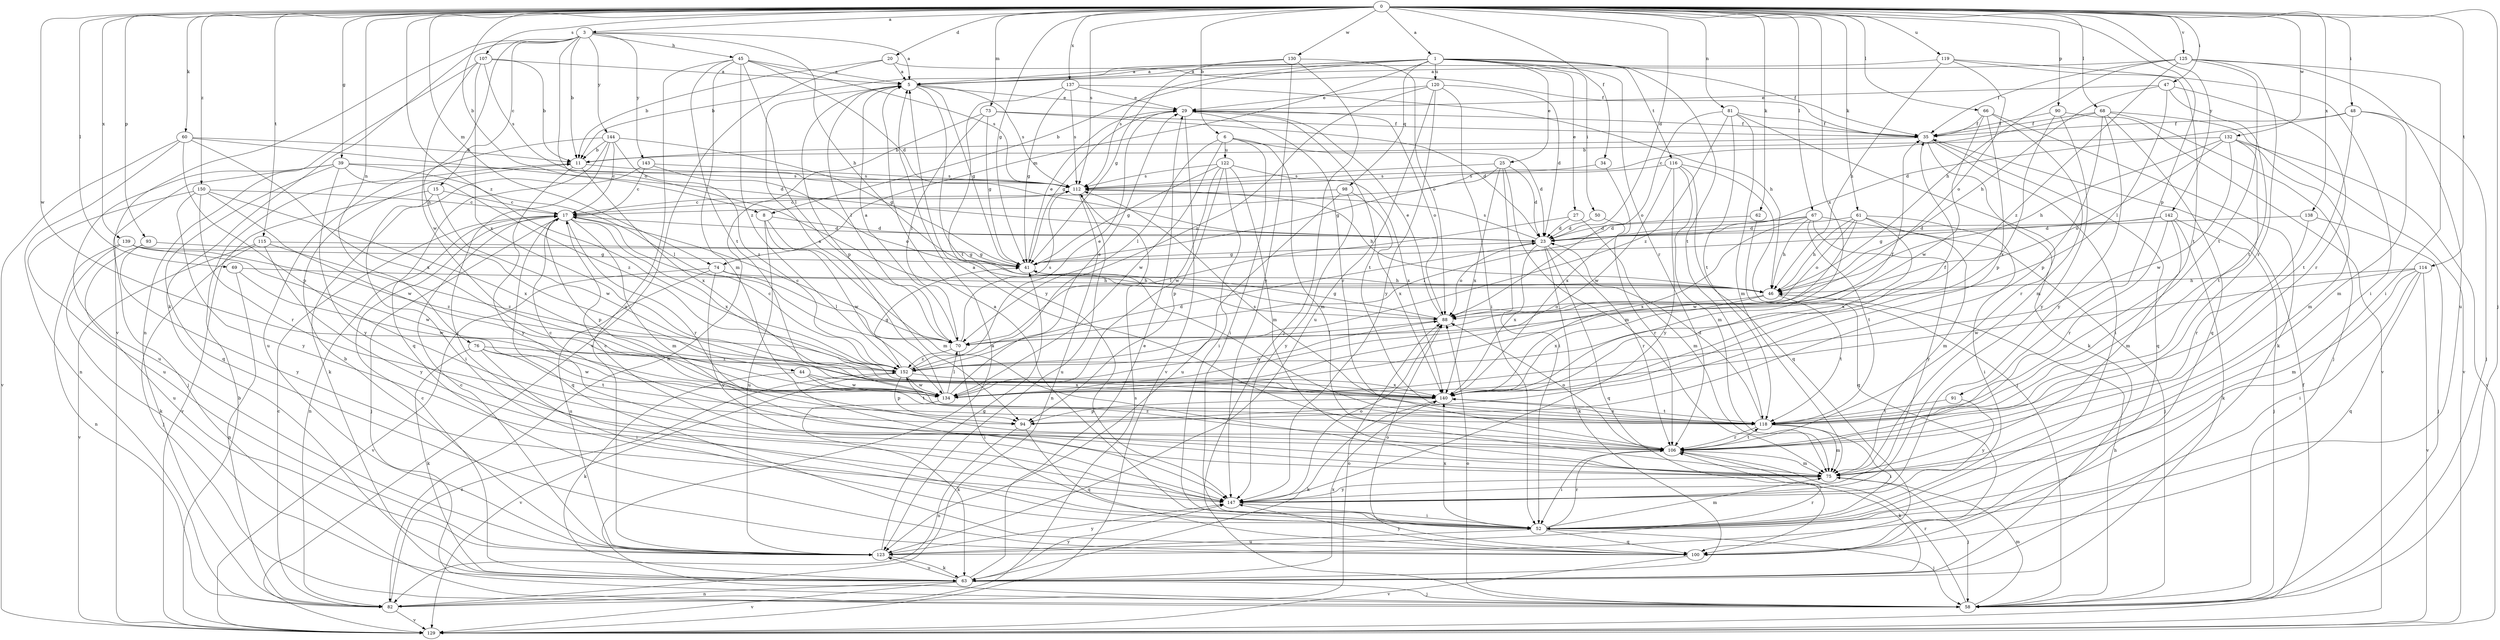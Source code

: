 strict digraph  {
0;
1;
3;
5;
6;
8;
11;
15;
17;
20;
23;
25;
27;
29;
34;
35;
39;
41;
44;
45;
46;
47;
48;
50;
52;
58;
60;
61;
62;
63;
66;
67;
68;
69;
70;
73;
74;
75;
76;
81;
82;
88;
90;
91;
93;
94;
98;
100;
106;
107;
112;
114;
115;
116;
118;
119;
120;
122;
123;
125;
129;
130;
132;
134;
137;
138;
139;
140;
142;
143;
144;
147;
150;
152;
0 -> 1  [label=a];
0 -> 3  [label=a];
0 -> 6  [label=b];
0 -> 8  [label=b];
0 -> 20  [label=d];
0 -> 23  [label=d];
0 -> 34  [label=f];
0 -> 39  [label=g];
0 -> 41  [label=g];
0 -> 47  [label=i];
0 -> 48  [label=i];
0 -> 58  [label=j];
0 -> 60  [label=k];
0 -> 61  [label=k];
0 -> 62  [label=k];
0 -> 66  [label=l];
0 -> 67  [label=l];
0 -> 68  [label=l];
0 -> 69  [label=l];
0 -> 73  [label=m];
0 -> 74  [label=m];
0 -> 76  [label=n];
0 -> 81  [label=n];
0 -> 90  [label=p];
0 -> 91  [label=p];
0 -> 93  [label=p];
0 -> 107  [label=s];
0 -> 112  [label=s];
0 -> 114  [label=t];
0 -> 115  [label=t];
0 -> 119  [label=u];
0 -> 125  [label=v];
0 -> 130  [label=w];
0 -> 132  [label=w];
0 -> 134  [label=w];
0 -> 137  [label=x];
0 -> 138  [label=x];
0 -> 139  [label=x];
0 -> 140  [label=x];
0 -> 142  [label=y];
0 -> 150  [label=z];
0 -> 152  [label=z];
1 -> 5  [label=a];
1 -> 8  [label=b];
1 -> 11  [label=b];
1 -> 25  [label=e];
1 -> 27  [label=e];
1 -> 35  [label=f];
1 -> 50  [label=i];
1 -> 74  [label=m];
1 -> 98  [label=q];
1 -> 106  [label=r];
1 -> 112  [label=s];
1 -> 116  [label=t];
1 -> 118  [label=t];
1 -> 120  [label=u];
3 -> 5  [label=a];
3 -> 11  [label=b];
3 -> 15  [label=c];
3 -> 44  [label=h];
3 -> 45  [label=h];
3 -> 46  [label=h];
3 -> 63  [label=k];
3 -> 88  [label=o];
3 -> 129  [label=v];
3 -> 143  [label=y];
3 -> 144  [label=y];
5 -> 29  [label=e];
5 -> 41  [label=g];
5 -> 70  [label=l];
5 -> 94  [label=p];
5 -> 112  [label=s];
5 -> 118  [label=t];
6 -> 23  [label=d];
6 -> 52  [label=i];
6 -> 70  [label=l];
6 -> 75  [label=m];
6 -> 122  [label=u];
6 -> 134  [label=w];
8 -> 23  [label=d];
8 -> 75  [label=m];
8 -> 123  [label=u];
8 -> 134  [label=w];
11 -> 112  [label=s];
11 -> 140  [label=x];
11 -> 147  [label=y];
15 -> 17  [label=c];
15 -> 52  [label=i];
15 -> 129  [label=v];
15 -> 134  [label=w];
17 -> 23  [label=d];
17 -> 58  [label=j];
17 -> 75  [label=m];
17 -> 82  [label=n];
17 -> 94  [label=p];
17 -> 100  [label=q];
17 -> 106  [label=r];
17 -> 140  [label=x];
20 -> 5  [label=a];
20 -> 11  [label=b];
20 -> 35  [label=f];
20 -> 129  [label=v];
23 -> 41  [label=g];
23 -> 63  [label=k];
23 -> 88  [label=o];
23 -> 100  [label=q];
23 -> 106  [label=r];
23 -> 112  [label=s];
23 -> 140  [label=x];
25 -> 23  [label=d];
25 -> 41  [label=g];
25 -> 52  [label=i];
25 -> 75  [label=m];
25 -> 112  [label=s];
25 -> 140  [label=x];
27 -> 23  [label=d];
27 -> 70  [label=l];
27 -> 75  [label=m];
29 -> 35  [label=f];
29 -> 41  [label=g];
29 -> 88  [label=o];
29 -> 106  [label=r];
29 -> 118  [label=t];
29 -> 129  [label=v];
34 -> 112  [label=s];
34 -> 140  [label=x];
35 -> 11  [label=b];
35 -> 52  [label=i];
35 -> 100  [label=q];
35 -> 106  [label=r];
39 -> 58  [label=j];
39 -> 70  [label=l];
39 -> 100  [label=q];
39 -> 112  [label=s];
39 -> 123  [label=u];
39 -> 147  [label=y];
39 -> 152  [label=z];
41 -> 29  [label=e];
41 -> 46  [label=h];
44 -> 63  [label=k];
44 -> 118  [label=t];
44 -> 134  [label=w];
44 -> 140  [label=x];
45 -> 5  [label=a];
45 -> 23  [label=d];
45 -> 70  [label=l];
45 -> 75  [label=m];
45 -> 112  [label=s];
45 -> 118  [label=t];
45 -> 123  [label=u];
45 -> 152  [label=z];
46 -> 88  [label=o];
46 -> 118  [label=t];
46 -> 140  [label=x];
47 -> 29  [label=e];
47 -> 46  [label=h];
47 -> 70  [label=l];
47 -> 106  [label=r];
47 -> 118  [label=t];
48 -> 23  [label=d];
48 -> 35  [label=f];
48 -> 58  [label=j];
48 -> 75  [label=m];
48 -> 118  [label=t];
50 -> 23  [label=d];
50 -> 106  [label=r];
52 -> 5  [label=a];
52 -> 58  [label=j];
52 -> 75  [label=m];
52 -> 100  [label=q];
52 -> 106  [label=r];
52 -> 123  [label=u];
52 -> 140  [label=x];
58 -> 5  [label=a];
58 -> 46  [label=h];
58 -> 75  [label=m];
58 -> 88  [label=o];
58 -> 106  [label=r];
60 -> 11  [label=b];
60 -> 23  [label=d];
60 -> 82  [label=n];
60 -> 94  [label=p];
60 -> 129  [label=v];
60 -> 140  [label=x];
61 -> 23  [label=d];
61 -> 46  [label=h];
61 -> 52  [label=i];
61 -> 75  [label=m];
61 -> 88  [label=o];
61 -> 134  [label=w];
61 -> 140  [label=x];
62 -> 23  [label=d];
62 -> 100  [label=q];
63 -> 17  [label=c];
63 -> 29  [label=e];
63 -> 58  [label=j];
63 -> 82  [label=n];
63 -> 123  [label=u];
63 -> 129  [label=v];
63 -> 140  [label=x];
63 -> 147  [label=y];
66 -> 35  [label=f];
66 -> 63  [label=k];
66 -> 75  [label=m];
66 -> 94  [label=p];
66 -> 134  [label=w];
67 -> 23  [label=d];
67 -> 46  [label=h];
67 -> 58  [label=j];
67 -> 70  [label=l];
67 -> 118  [label=t];
67 -> 140  [label=x];
67 -> 147  [label=y];
68 -> 17  [label=c];
68 -> 35  [label=f];
68 -> 58  [label=j];
68 -> 94  [label=p];
68 -> 100  [label=q];
68 -> 129  [label=v];
68 -> 147  [label=y];
69 -> 46  [label=h];
69 -> 82  [label=n];
69 -> 134  [label=w];
70 -> 5  [label=a];
70 -> 17  [label=c];
70 -> 52  [label=i];
70 -> 112  [label=s];
70 -> 152  [label=z];
73 -> 23  [label=d];
73 -> 35  [label=f];
73 -> 41  [label=g];
73 -> 70  [label=l];
73 -> 82  [label=n];
74 -> 46  [label=h];
74 -> 70  [label=l];
74 -> 123  [label=u];
74 -> 129  [label=v];
74 -> 147  [label=y];
75 -> 17  [label=c];
75 -> 58  [label=j];
75 -> 147  [label=y];
76 -> 52  [label=i];
76 -> 63  [label=k];
76 -> 118  [label=t];
76 -> 134  [label=w];
76 -> 152  [label=z];
81 -> 35  [label=f];
81 -> 63  [label=k];
81 -> 75  [label=m];
81 -> 88  [label=o];
81 -> 118  [label=t];
81 -> 152  [label=z];
82 -> 17  [label=c];
82 -> 88  [label=o];
82 -> 112  [label=s];
82 -> 129  [label=v];
82 -> 152  [label=z];
88 -> 29  [label=e];
88 -> 41  [label=g];
88 -> 70  [label=l];
90 -> 35  [label=f];
90 -> 129  [label=v];
90 -> 140  [label=x];
90 -> 147  [label=y];
91 -> 118  [label=t];
91 -> 147  [label=y];
93 -> 41  [label=g];
93 -> 123  [label=u];
93 -> 147  [label=y];
94 -> 82  [label=n];
94 -> 100  [label=q];
98 -> 17  [label=c];
98 -> 123  [label=u];
98 -> 140  [label=x];
98 -> 147  [label=y];
100 -> 88  [label=o];
100 -> 129  [label=v];
100 -> 147  [label=y];
106 -> 5  [label=a];
106 -> 17  [label=c];
106 -> 52  [label=i];
106 -> 63  [label=k];
106 -> 75  [label=m];
106 -> 88  [label=o];
106 -> 118  [label=t];
106 -> 152  [label=z];
107 -> 5  [label=a];
107 -> 11  [label=b];
107 -> 82  [label=n];
107 -> 112  [label=s];
107 -> 134  [label=w];
107 -> 140  [label=x];
112 -> 17  [label=c];
112 -> 46  [label=h];
112 -> 82  [label=n];
112 -> 123  [label=u];
114 -> 46  [label=h];
114 -> 52  [label=i];
114 -> 75  [label=m];
114 -> 100  [label=q];
114 -> 129  [label=v];
114 -> 134  [label=w];
115 -> 41  [label=g];
115 -> 58  [label=j];
115 -> 129  [label=v];
115 -> 147  [label=y];
115 -> 152  [label=z];
116 -> 58  [label=j];
116 -> 75  [label=m];
116 -> 100  [label=q];
116 -> 112  [label=s];
116 -> 134  [label=w];
116 -> 147  [label=y];
118 -> 23  [label=d];
118 -> 52  [label=i];
118 -> 75  [label=m];
118 -> 106  [label=r];
118 -> 112  [label=s];
118 -> 140  [label=x];
119 -> 5  [label=a];
119 -> 46  [label=h];
119 -> 52  [label=i];
119 -> 88  [label=o];
119 -> 118  [label=t];
120 -> 23  [label=d];
120 -> 29  [label=e];
120 -> 52  [label=i];
120 -> 123  [label=u];
120 -> 147  [label=y];
120 -> 152  [label=z];
122 -> 41  [label=g];
122 -> 52  [label=i];
122 -> 75  [label=m];
122 -> 94  [label=p];
122 -> 112  [label=s];
122 -> 134  [label=w];
122 -> 140  [label=x];
123 -> 11  [label=b];
123 -> 17  [label=c];
123 -> 41  [label=g];
123 -> 63  [label=k];
123 -> 106  [label=r];
123 -> 147  [label=y];
125 -> 5  [label=a];
125 -> 35  [label=f];
125 -> 46  [label=h];
125 -> 52  [label=i];
125 -> 106  [label=r];
125 -> 118  [label=t];
125 -> 123  [label=u];
125 -> 152  [label=z];
129 -> 11  [label=b];
129 -> 35  [label=f];
130 -> 5  [label=a];
130 -> 41  [label=g];
130 -> 58  [label=j];
130 -> 88  [label=o];
130 -> 147  [label=y];
132 -> 11  [label=b];
132 -> 46  [label=h];
132 -> 75  [label=m];
132 -> 88  [label=o];
132 -> 118  [label=t];
132 -> 129  [label=v];
132 -> 134  [label=w];
134 -> 5  [label=a];
134 -> 29  [label=e];
134 -> 63  [label=k];
134 -> 70  [label=l];
134 -> 88  [label=o];
137 -> 29  [label=e];
137 -> 41  [label=g];
137 -> 46  [label=h];
137 -> 112  [label=s];
137 -> 147  [label=y];
138 -> 23  [label=d];
138 -> 58  [label=j];
138 -> 106  [label=r];
139 -> 41  [label=g];
139 -> 63  [label=k];
139 -> 82  [label=n];
139 -> 134  [label=w];
139 -> 152  [label=z];
140 -> 35  [label=f];
140 -> 63  [label=k];
140 -> 94  [label=p];
140 -> 118  [label=t];
142 -> 23  [label=d];
142 -> 41  [label=g];
142 -> 58  [label=j];
142 -> 63  [label=k];
142 -> 75  [label=m];
142 -> 106  [label=r];
143 -> 17  [label=c];
143 -> 63  [label=k];
143 -> 88  [label=o];
143 -> 112  [label=s];
144 -> 11  [label=b];
144 -> 17  [label=c];
144 -> 41  [label=g];
144 -> 52  [label=i];
144 -> 100  [label=q];
144 -> 123  [label=u];
144 -> 152  [label=z];
147 -> 52  [label=i];
147 -> 88  [label=o];
150 -> 17  [label=c];
150 -> 106  [label=r];
150 -> 123  [label=u];
150 -> 134  [label=w];
150 -> 140  [label=x];
150 -> 147  [label=y];
152 -> 17  [label=c];
152 -> 23  [label=d];
152 -> 29  [label=e];
152 -> 35  [label=f];
152 -> 41  [label=g];
152 -> 94  [label=p];
152 -> 129  [label=v];
152 -> 134  [label=w];
152 -> 140  [label=x];
}
